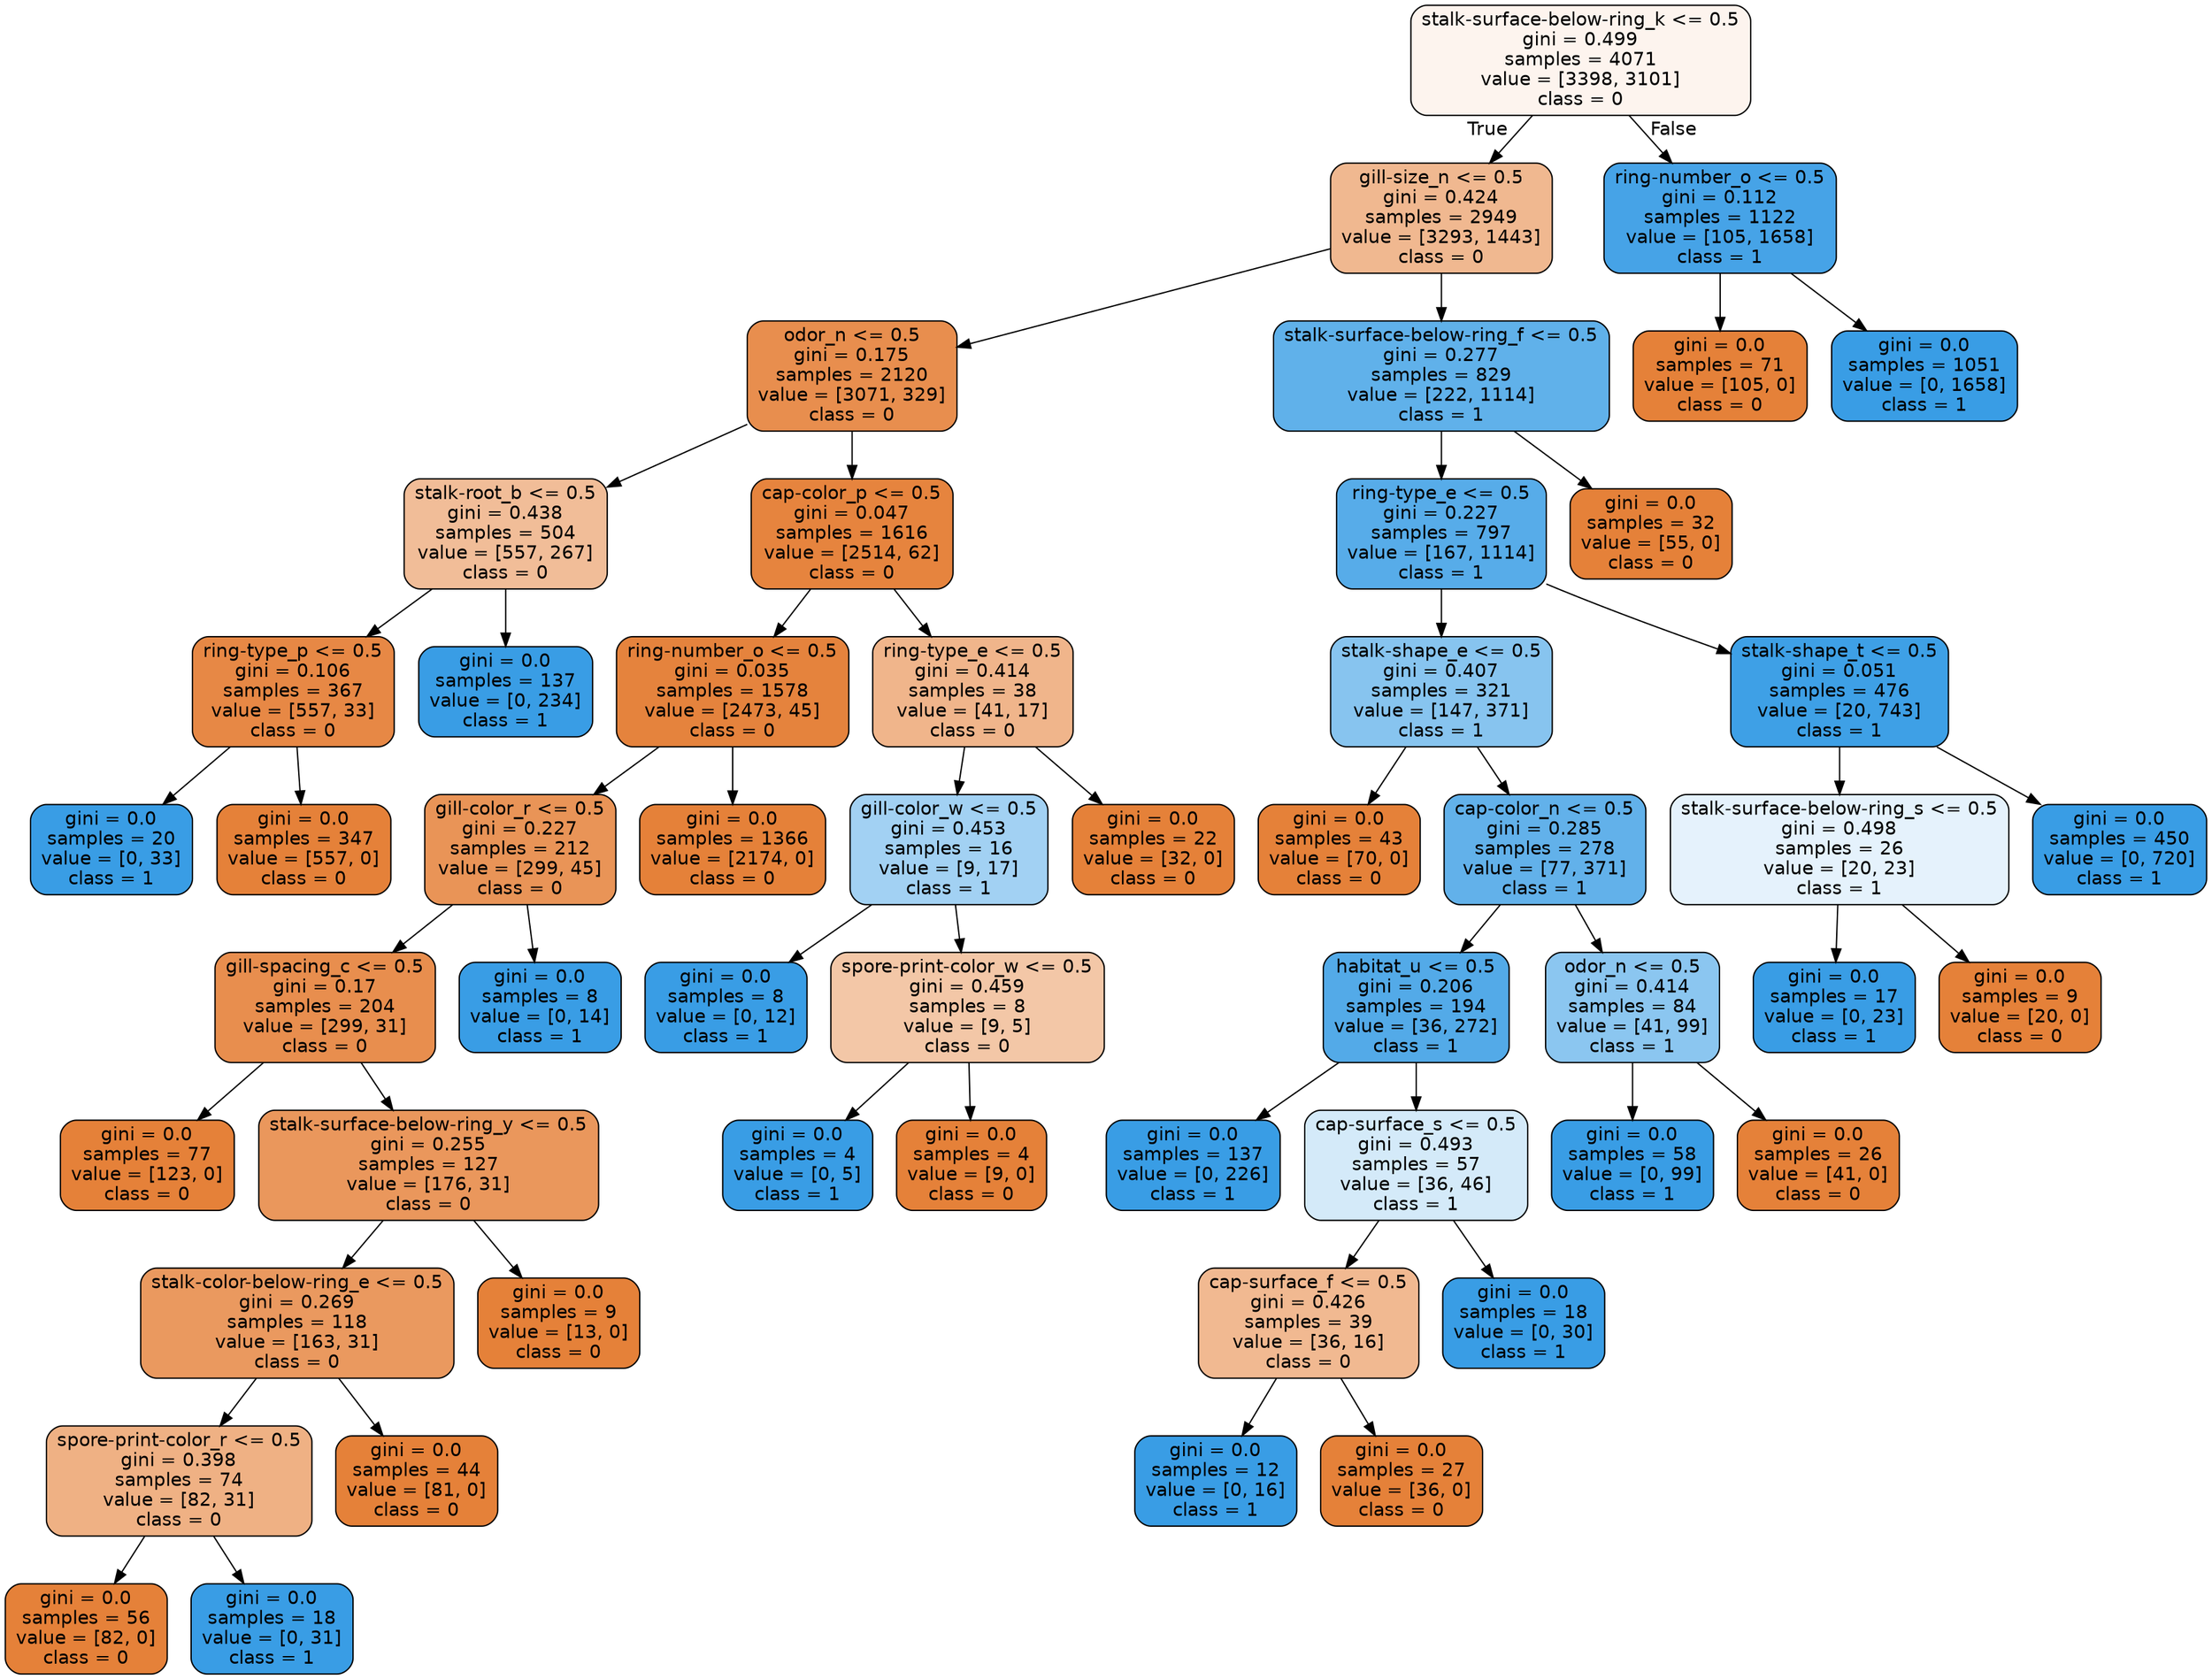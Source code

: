 digraph Tree {
node [shape=box, style="filled, rounded", color="black", fontname="helvetica"] ;
edge [fontname="helvetica"] ;
0 [label="stalk-surface-below-ring_k <= 0.5\ngini = 0.499\nsamples = 4071\nvalue = [3398, 3101]\nclass = 0", fillcolor="#fdf4ee"] ;
1 [label="gill-size_n <= 0.5\ngini = 0.424\nsamples = 2949\nvalue = [3293, 1443]\nclass = 0", fillcolor="#f0b890"] ;
0 -> 1 [labeldistance=2.5, labelangle=45, headlabel="True"] ;
2 [label="odor_n <= 0.5\ngini = 0.175\nsamples = 2120\nvalue = [3071, 329]\nclass = 0", fillcolor="#e88e4e"] ;
1 -> 2 ;
3 [label="stalk-root_b <= 0.5\ngini = 0.438\nsamples = 504\nvalue = [557, 267]\nclass = 0", fillcolor="#f1bd98"] ;
2 -> 3 ;
4 [label="ring-type_p <= 0.5\ngini = 0.106\nsamples = 367\nvalue = [557, 33]\nclass = 0", fillcolor="#e78845"] ;
3 -> 4 ;
5 [label="gini = 0.0\nsamples = 20\nvalue = [0, 33]\nclass = 1", fillcolor="#399de5"] ;
4 -> 5 ;
6 [label="gini = 0.0\nsamples = 347\nvalue = [557, 0]\nclass = 0", fillcolor="#e58139"] ;
4 -> 6 ;
7 [label="gini = 0.0\nsamples = 137\nvalue = [0, 234]\nclass = 1", fillcolor="#399de5"] ;
3 -> 7 ;
8 [label="cap-color_p <= 0.5\ngini = 0.047\nsamples = 1616\nvalue = [2514, 62]\nclass = 0", fillcolor="#e6843e"] ;
2 -> 8 ;
9 [label="ring-number_o <= 0.5\ngini = 0.035\nsamples = 1578\nvalue = [2473, 45]\nclass = 0", fillcolor="#e5833d"] ;
8 -> 9 ;
10 [label="gill-color_r <= 0.5\ngini = 0.227\nsamples = 212\nvalue = [299, 45]\nclass = 0", fillcolor="#e99457"] ;
9 -> 10 ;
11 [label="gill-spacing_c <= 0.5\ngini = 0.17\nsamples = 204\nvalue = [299, 31]\nclass = 0", fillcolor="#e88e4e"] ;
10 -> 11 ;
12 [label="gini = 0.0\nsamples = 77\nvalue = [123, 0]\nclass = 0", fillcolor="#e58139"] ;
11 -> 12 ;
13 [label="stalk-surface-below-ring_y <= 0.5\ngini = 0.255\nsamples = 127\nvalue = [176, 31]\nclass = 0", fillcolor="#ea975c"] ;
11 -> 13 ;
14 [label="stalk-color-below-ring_e <= 0.5\ngini = 0.269\nsamples = 118\nvalue = [163, 31]\nclass = 0", fillcolor="#ea995f"] ;
13 -> 14 ;
15 [label="spore-print-color_r <= 0.5\ngini = 0.398\nsamples = 74\nvalue = [82, 31]\nclass = 0", fillcolor="#efb184"] ;
14 -> 15 ;
16 [label="gini = 0.0\nsamples = 56\nvalue = [82, 0]\nclass = 0", fillcolor="#e58139"] ;
15 -> 16 ;
17 [label="gini = 0.0\nsamples = 18\nvalue = [0, 31]\nclass = 1", fillcolor="#399de5"] ;
15 -> 17 ;
18 [label="gini = 0.0\nsamples = 44\nvalue = [81, 0]\nclass = 0", fillcolor="#e58139"] ;
14 -> 18 ;
19 [label="gini = 0.0\nsamples = 9\nvalue = [13, 0]\nclass = 0", fillcolor="#e58139"] ;
13 -> 19 ;
20 [label="gini = 0.0\nsamples = 8\nvalue = [0, 14]\nclass = 1", fillcolor="#399de5"] ;
10 -> 20 ;
21 [label="gini = 0.0\nsamples = 1366\nvalue = [2174, 0]\nclass = 0", fillcolor="#e58139"] ;
9 -> 21 ;
22 [label="ring-type_e <= 0.5\ngini = 0.414\nsamples = 38\nvalue = [41, 17]\nclass = 0", fillcolor="#f0b58b"] ;
8 -> 22 ;
23 [label="gill-color_w <= 0.5\ngini = 0.453\nsamples = 16\nvalue = [9, 17]\nclass = 1", fillcolor="#a2d1f3"] ;
22 -> 23 ;
24 [label="gini = 0.0\nsamples = 8\nvalue = [0, 12]\nclass = 1", fillcolor="#399de5"] ;
23 -> 24 ;
25 [label="spore-print-color_w <= 0.5\ngini = 0.459\nsamples = 8\nvalue = [9, 5]\nclass = 0", fillcolor="#f3c7a7"] ;
23 -> 25 ;
26 [label="gini = 0.0\nsamples = 4\nvalue = [0, 5]\nclass = 1", fillcolor="#399de5"] ;
25 -> 26 ;
27 [label="gini = 0.0\nsamples = 4\nvalue = [9, 0]\nclass = 0", fillcolor="#e58139"] ;
25 -> 27 ;
28 [label="gini = 0.0\nsamples = 22\nvalue = [32, 0]\nclass = 0", fillcolor="#e58139"] ;
22 -> 28 ;
29 [label="stalk-surface-below-ring_f <= 0.5\ngini = 0.277\nsamples = 829\nvalue = [222, 1114]\nclass = 1", fillcolor="#60b1ea"] ;
1 -> 29 ;
30 [label="ring-type_e <= 0.5\ngini = 0.227\nsamples = 797\nvalue = [167, 1114]\nclass = 1", fillcolor="#57ace9"] ;
29 -> 30 ;
31 [label="stalk-shape_e <= 0.5\ngini = 0.407\nsamples = 321\nvalue = [147, 371]\nclass = 1", fillcolor="#87c4ef"] ;
30 -> 31 ;
32 [label="gini = 0.0\nsamples = 43\nvalue = [70, 0]\nclass = 0", fillcolor="#e58139"] ;
31 -> 32 ;
33 [label="cap-color_n <= 0.5\ngini = 0.285\nsamples = 278\nvalue = [77, 371]\nclass = 1", fillcolor="#62b1ea"] ;
31 -> 33 ;
34 [label="habitat_u <= 0.5\ngini = 0.206\nsamples = 194\nvalue = [36, 272]\nclass = 1", fillcolor="#53aae8"] ;
33 -> 34 ;
35 [label="gini = 0.0\nsamples = 137\nvalue = [0, 226]\nclass = 1", fillcolor="#399de5"] ;
34 -> 35 ;
36 [label="cap-surface_s <= 0.5\ngini = 0.493\nsamples = 57\nvalue = [36, 46]\nclass = 1", fillcolor="#d4eaf9"] ;
34 -> 36 ;
37 [label="cap-surface_f <= 0.5\ngini = 0.426\nsamples = 39\nvalue = [36, 16]\nclass = 0", fillcolor="#f1b991"] ;
36 -> 37 ;
38 [label="gini = 0.0\nsamples = 12\nvalue = [0, 16]\nclass = 1", fillcolor="#399de5"] ;
37 -> 38 ;
39 [label="gini = 0.0\nsamples = 27\nvalue = [36, 0]\nclass = 0", fillcolor="#e58139"] ;
37 -> 39 ;
40 [label="gini = 0.0\nsamples = 18\nvalue = [0, 30]\nclass = 1", fillcolor="#399de5"] ;
36 -> 40 ;
41 [label="odor_n <= 0.5\ngini = 0.414\nsamples = 84\nvalue = [41, 99]\nclass = 1", fillcolor="#8bc6f0"] ;
33 -> 41 ;
42 [label="gini = 0.0\nsamples = 58\nvalue = [0, 99]\nclass = 1", fillcolor="#399de5"] ;
41 -> 42 ;
43 [label="gini = 0.0\nsamples = 26\nvalue = [41, 0]\nclass = 0", fillcolor="#e58139"] ;
41 -> 43 ;
44 [label="stalk-shape_t <= 0.5\ngini = 0.051\nsamples = 476\nvalue = [20, 743]\nclass = 1", fillcolor="#3ea0e6"] ;
30 -> 44 ;
45 [label="stalk-surface-below-ring_s <= 0.5\ngini = 0.498\nsamples = 26\nvalue = [20, 23]\nclass = 1", fillcolor="#e5f2fc"] ;
44 -> 45 ;
46 [label="gini = 0.0\nsamples = 17\nvalue = [0, 23]\nclass = 1", fillcolor="#399de5"] ;
45 -> 46 ;
47 [label="gini = 0.0\nsamples = 9\nvalue = [20, 0]\nclass = 0", fillcolor="#e58139"] ;
45 -> 47 ;
48 [label="gini = 0.0\nsamples = 450\nvalue = [0, 720]\nclass = 1", fillcolor="#399de5"] ;
44 -> 48 ;
49 [label="gini = 0.0\nsamples = 32\nvalue = [55, 0]\nclass = 0", fillcolor="#e58139"] ;
29 -> 49 ;
50 [label="ring-number_o <= 0.5\ngini = 0.112\nsamples = 1122\nvalue = [105, 1658]\nclass = 1", fillcolor="#46a3e7"] ;
0 -> 50 [labeldistance=2.5, labelangle=-45, headlabel="False"] ;
51 [label="gini = 0.0\nsamples = 71\nvalue = [105, 0]\nclass = 0", fillcolor="#e58139"] ;
50 -> 51 ;
52 [label="gini = 0.0\nsamples = 1051\nvalue = [0, 1658]\nclass = 1", fillcolor="#399de5"] ;
50 -> 52 ;
}